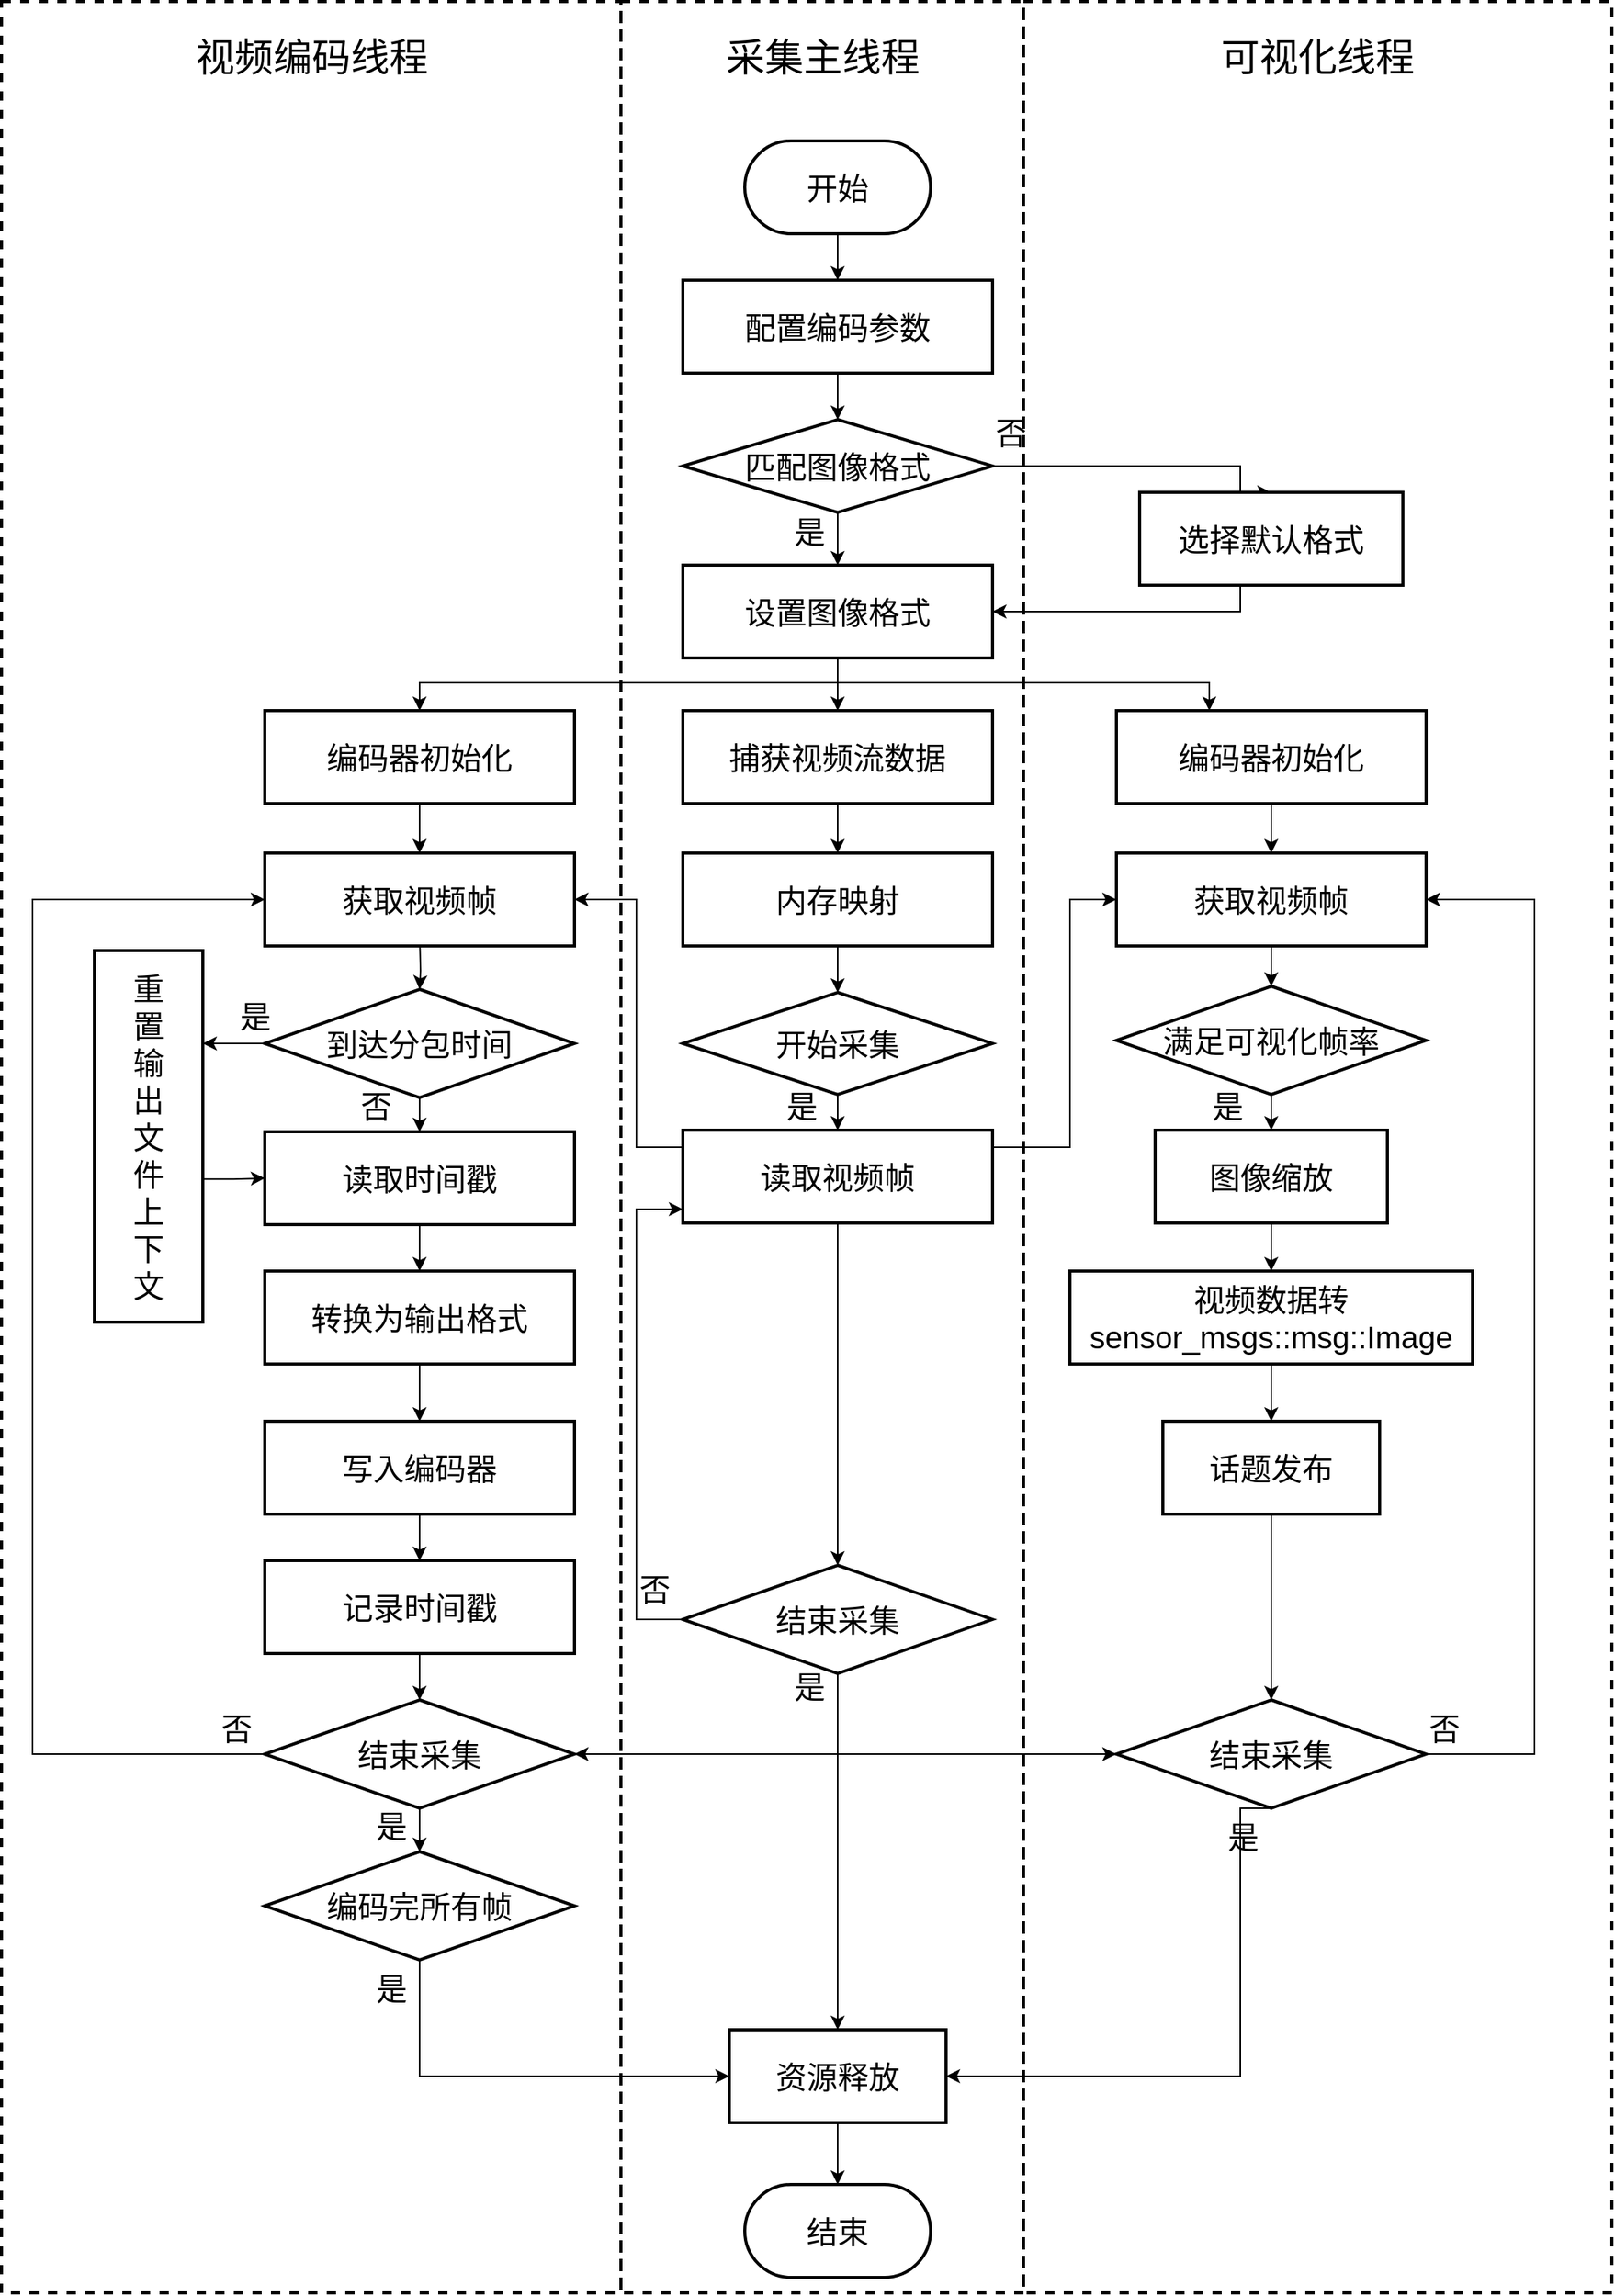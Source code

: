 <mxfile version="24.8.4">
  <diagram name="Page-1" id="8ce9d11a-91a2-4d17-14d8-a56ed91bf033">
    <mxGraphModel dx="1589" dy="1589" grid="1" gridSize="10" guides="1" tooltips="1" connect="1" arrows="1" fold="1" page="1" pageScale="1" pageWidth="1100" pageHeight="850" background="none" math="0" shadow="0">
      <root>
        <mxCell id="0" />
        <mxCell id="1" parent="0" />
        <mxCell id="weSE7msi0w5FCW2EHT-m-3" value="" style="edgeStyle=orthogonalEdgeStyle;rounded=0;orthogonalLoop=1;jettySize=auto;html=1;entryX=0.5;entryY=0;entryDx=0;entryDy=0;fontSize=20;" edge="1" parent="1" source="weSE7msi0w5FCW2EHT-m-1" target="weSE7msi0w5FCW2EHT-m-4">
          <mxGeometry relative="1" as="geometry">
            <mxPoint x="530" y="190" as="targetPoint" />
          </mxGeometry>
        </mxCell>
        <mxCell id="weSE7msi0w5FCW2EHT-m-1" value="&lt;font style=&quot;font-size: 20px;&quot;&gt;开始&lt;/font&gt;" style="rounded=1;whiteSpace=wrap;html=1;arcSize=50;strokeWidth=2;fontSize=20;" vertex="1" parent="1">
          <mxGeometry x="510" y="110" width="120" height="60" as="geometry" />
        </mxCell>
        <mxCell id="weSE7msi0w5FCW2EHT-m-51" value="" style="edgeStyle=orthogonalEdgeStyle;rounded=0;orthogonalLoop=1;jettySize=auto;html=1;entryX=0.5;entryY=0;entryDx=0;entryDy=0;" edge="1" parent="1" source="weSE7msi0w5FCW2EHT-m-4" target="weSE7msi0w5FCW2EHT-m-24">
          <mxGeometry relative="1" as="geometry">
            <mxPoint x="570.059" y="200" as="targetPoint" />
          </mxGeometry>
        </mxCell>
        <mxCell id="weSE7msi0w5FCW2EHT-m-4" value="&lt;font style=&quot;font-size: 20px;&quot;&gt;配置编码参数&lt;/font&gt;" style="rounded=0;whiteSpace=wrap;html=1;strokeWidth=2;fontSize=20;" vertex="1" parent="1">
          <mxGeometry x="470" y="200" width="200" height="60" as="geometry" />
        </mxCell>
        <mxCell id="weSE7msi0w5FCW2EHT-m-26" value="" style="edgeStyle=orthogonalEdgeStyle;rounded=0;orthogonalLoop=1;jettySize=auto;html=1;entryX=0.5;entryY=0;entryDx=0;entryDy=0;" edge="1" parent="1" source="weSE7msi0w5FCW2EHT-m-24" target="weSE7msi0w5FCW2EHT-m-27">
          <mxGeometry relative="1" as="geometry">
            <mxPoint x="570" y="450" as="targetPoint" />
          </mxGeometry>
        </mxCell>
        <mxCell id="weSE7msi0w5FCW2EHT-m-53" value="" style="edgeStyle=orthogonalEdgeStyle;rounded=0;orthogonalLoop=1;jettySize=auto;html=1;entryX=0.5;entryY=0;entryDx=0;entryDy=0;exitX=1;exitY=0.5;exitDx=0;exitDy=0;" edge="1" parent="1" source="weSE7msi0w5FCW2EHT-m-24" target="weSE7msi0w5FCW2EHT-m-28">
          <mxGeometry relative="1" as="geometry">
            <mxPoint x="690" y="320" as="sourcePoint" />
            <Array as="points">
              <mxPoint x="830" y="320" />
            </Array>
          </mxGeometry>
        </mxCell>
        <mxCell id="weSE7msi0w5FCW2EHT-m-24" value="&lt;span style=&quot;font-size: 20px;&quot;&gt;匹配图像格式&lt;/span&gt;" style="rhombus;whiteSpace=wrap;html=1;strokeWidth=2;" vertex="1" parent="1">
          <mxGeometry x="470" y="290" width="200" height="60" as="geometry" />
        </mxCell>
        <mxCell id="weSE7msi0w5FCW2EHT-m-33" value="" style="edgeStyle=orthogonalEdgeStyle;rounded=0;orthogonalLoop=1;jettySize=auto;html=1;entryX=0.5;entryY=0;entryDx=0;entryDy=0;" edge="1" parent="1" target="weSE7msi0w5FCW2EHT-m-32">
          <mxGeometry relative="1" as="geometry">
            <mxPoint x="570" y="450" as="sourcePoint" />
            <Array as="points">
              <mxPoint x="570" y="460" />
              <mxPoint x="570" y="460" />
            </Array>
          </mxGeometry>
        </mxCell>
        <mxCell id="weSE7msi0w5FCW2EHT-m-49" value="" style="edgeStyle=orthogonalEdgeStyle;rounded=0;orthogonalLoop=1;jettySize=auto;html=1;" edge="1" parent="1" target="weSE7msi0w5FCW2EHT-m-45">
          <mxGeometry relative="1" as="geometry">
            <mxPoint x="570" y="450" as="sourcePoint" />
            <Array as="points">
              <mxPoint x="570" y="460" />
              <mxPoint x="810" y="460" />
            </Array>
          </mxGeometry>
        </mxCell>
        <mxCell id="weSE7msi0w5FCW2EHT-m-50" value="" style="edgeStyle=orthogonalEdgeStyle;rounded=0;orthogonalLoop=1;jettySize=auto;html=1;entryX=0.5;entryY=0;entryDx=0;entryDy=0;" edge="1" parent="1" target="weSE7msi0w5FCW2EHT-m-42">
          <mxGeometry relative="1" as="geometry">
            <mxPoint x="570" y="440" as="sourcePoint" />
            <mxPoint x="150" y="470" as="targetPoint" />
            <Array as="points">
              <mxPoint x="570" y="460" />
              <mxPoint x="300" y="460" />
            </Array>
          </mxGeometry>
        </mxCell>
        <mxCell id="weSE7msi0w5FCW2EHT-m-27" value="设置图像格式" style="rounded=0;whiteSpace=wrap;html=1;strokeWidth=2;fontSize=20;" vertex="1" parent="1">
          <mxGeometry x="470" y="384" width="200" height="60" as="geometry" />
        </mxCell>
        <mxCell id="weSE7msi0w5FCW2EHT-m-31" value="" style="edgeStyle=orthogonalEdgeStyle;rounded=0;orthogonalLoop=1;jettySize=auto;html=1;entryX=1;entryY=0.5;entryDx=0;entryDy=0;exitX=0.5;exitY=1;exitDx=0;exitDy=0;" edge="1" parent="1" source="weSE7msi0w5FCW2EHT-m-28" target="weSE7msi0w5FCW2EHT-m-27">
          <mxGeometry relative="1" as="geometry">
            <mxPoint x="690" y="414" as="targetPoint" />
            <Array as="points">
              <mxPoint x="830" y="414" />
            </Array>
          </mxGeometry>
        </mxCell>
        <mxCell id="weSE7msi0w5FCW2EHT-m-28" value="选择默认格式" style="rounded=0;whiteSpace=wrap;html=1;strokeWidth=2;fontSize=20;" vertex="1" parent="1">
          <mxGeometry x="765" y="337" width="170" height="60" as="geometry" />
        </mxCell>
        <mxCell id="weSE7msi0w5FCW2EHT-m-35" value="" style="edgeStyle=orthogonalEdgeStyle;rounded=0;orthogonalLoop=1;jettySize=auto;html=1;" edge="1" parent="1" source="weSE7msi0w5FCW2EHT-m-32" target="weSE7msi0w5FCW2EHT-m-34">
          <mxGeometry relative="1" as="geometry" />
        </mxCell>
        <mxCell id="weSE7msi0w5FCW2EHT-m-32" value="捕获视频流数据" style="rounded=0;whiteSpace=wrap;html=1;strokeWidth=2;fontSize=20;" vertex="1" parent="1">
          <mxGeometry x="470" y="478" width="200" height="60" as="geometry" />
        </mxCell>
        <mxCell id="weSE7msi0w5FCW2EHT-m-37" value="" style="edgeStyle=orthogonalEdgeStyle;rounded=0;orthogonalLoop=1;jettySize=auto;html=1;entryX=0.5;entryY=0;entryDx=0;entryDy=0;" edge="1" parent="1" source="weSE7msi0w5FCW2EHT-m-34" target="weSE7msi0w5FCW2EHT-m-38">
          <mxGeometry relative="1" as="geometry">
            <mxPoint x="570" y="693" as="targetPoint" />
          </mxGeometry>
        </mxCell>
        <mxCell id="weSE7msi0w5FCW2EHT-m-34" value="内存映射" style="rounded=0;whiteSpace=wrap;html=1;strokeWidth=2;fontSize=20;" vertex="1" parent="1">
          <mxGeometry x="470" y="570" width="200" height="60" as="geometry" />
        </mxCell>
        <mxCell id="weSE7msi0w5FCW2EHT-m-40" value="" style="edgeStyle=orthogonalEdgeStyle;rounded=0;orthogonalLoop=1;jettySize=auto;html=1;entryX=0.5;entryY=0;entryDx=0;entryDy=0;" edge="1" parent="1" source="weSE7msi0w5FCW2EHT-m-38" target="weSE7msi0w5FCW2EHT-m-41">
          <mxGeometry relative="1" as="geometry">
            <mxPoint x="570" y="813" as="targetPoint" />
          </mxGeometry>
        </mxCell>
        <mxCell id="weSE7msi0w5FCW2EHT-m-38" value="&lt;span style=&quot;font-size: 20px;&quot;&gt;开始采集&lt;/span&gt;" style="rhombus;whiteSpace=wrap;html=1;strokeWidth=2;" vertex="1" parent="1">
          <mxGeometry x="470" y="660" width="200" height="66" as="geometry" />
        </mxCell>
        <mxCell id="weSE7msi0w5FCW2EHT-m-62" value="" style="edgeStyle=orthogonalEdgeStyle;rounded=0;orthogonalLoop=1;jettySize=auto;html=1;entryX=0;entryY=0.5;entryDx=0;entryDy=0;" edge="1" parent="1" source="weSE7msi0w5FCW2EHT-m-41" target="weSE7msi0w5FCW2EHT-m-109">
          <mxGeometry relative="1" as="geometry">
            <Array as="points">
              <mxPoint x="720" y="760" />
              <mxPoint x="720" y="600" />
            </Array>
          </mxGeometry>
        </mxCell>
        <mxCell id="weSE7msi0w5FCW2EHT-m-76" value="" style="edgeStyle=orthogonalEdgeStyle;rounded=0;orthogonalLoop=1;jettySize=auto;html=1;entryX=1;entryY=0.5;entryDx=0;entryDy=0;" edge="1" parent="1" source="weSE7msi0w5FCW2EHT-m-41" target="weSE7msi0w5FCW2EHT-m-107">
          <mxGeometry relative="1" as="geometry">
            <Array as="points">
              <mxPoint x="440" y="760" />
              <mxPoint x="440" y="600" />
            </Array>
          </mxGeometry>
        </mxCell>
        <mxCell id="weSE7msi0w5FCW2EHT-m-78" value="" style="edgeStyle=orthogonalEdgeStyle;rounded=0;orthogonalLoop=1;jettySize=auto;html=1;entryX=0.5;entryY=0;entryDx=0;entryDy=0;" edge="1" parent="1" source="weSE7msi0w5FCW2EHT-m-41" target="weSE7msi0w5FCW2EHT-m-79">
          <mxGeometry relative="1" as="geometry">
            <mxPoint x="570" y="898" as="targetPoint" />
          </mxGeometry>
        </mxCell>
        <mxCell id="weSE7msi0w5FCW2EHT-m-41" value="读取视频帧" style="rounded=0;whiteSpace=wrap;html=1;strokeWidth=2;fontSize=20;" vertex="1" parent="1">
          <mxGeometry x="470" y="749" width="200" height="60" as="geometry" />
        </mxCell>
        <mxCell id="weSE7msi0w5FCW2EHT-m-69" value="" style="edgeStyle=orthogonalEdgeStyle;rounded=0;orthogonalLoop=1;jettySize=auto;html=1;" edge="1" parent="1" target="weSE7msi0w5FCW2EHT-m-70">
          <mxGeometry relative="1" as="geometry">
            <mxPoint x="300.059" y="625" as="sourcePoint" />
            <mxPoint x="300.059" y="657" as="targetPoint" />
          </mxGeometry>
        </mxCell>
        <mxCell id="weSE7msi0w5FCW2EHT-m-108" value="" style="edgeStyle=orthogonalEdgeStyle;rounded=0;orthogonalLoop=1;jettySize=auto;html=1;" edge="1" parent="1" source="weSE7msi0w5FCW2EHT-m-42" target="weSE7msi0w5FCW2EHT-m-107">
          <mxGeometry relative="1" as="geometry" />
        </mxCell>
        <mxCell id="weSE7msi0w5FCW2EHT-m-42" value="&lt;font style=&quot;font-size: 20px;&quot;&gt;编码器&lt;/font&gt;&lt;span style=&quot;font-size: 20px;&quot;&gt;初始化&lt;/span&gt;" style="rounded=0;whiteSpace=wrap;html=1;strokeWidth=2;fontSize=20;" vertex="1" parent="1">
          <mxGeometry x="200" y="478" width="200" height="60" as="geometry" />
        </mxCell>
        <mxCell id="weSE7msi0w5FCW2EHT-m-110" value="" style="edgeStyle=orthogonalEdgeStyle;rounded=0;orthogonalLoop=1;jettySize=auto;html=1;" edge="1" parent="1" source="weSE7msi0w5FCW2EHT-m-45" target="weSE7msi0w5FCW2EHT-m-109">
          <mxGeometry relative="1" as="geometry" />
        </mxCell>
        <mxCell id="weSE7msi0w5FCW2EHT-m-45" value="&lt;font style=&quot;font-size: 20px;&quot;&gt;编码器&lt;/font&gt;&lt;span style=&quot;font-size: 20px;&quot;&gt;初始化&lt;/span&gt;" style="rounded=0;whiteSpace=wrap;html=1;strokeWidth=2;fontSize=20;" vertex="1" parent="1">
          <mxGeometry x="750" y="478" width="200" height="60" as="geometry" />
        </mxCell>
        <mxCell id="weSE7msi0w5FCW2EHT-m-65" value="" style="edgeStyle=orthogonalEdgeStyle;rounded=0;orthogonalLoop=1;jettySize=auto;html=1;" edge="1" parent="1" source="weSE7msi0w5FCW2EHT-m-54" target="weSE7msi0w5FCW2EHT-m-57">
          <mxGeometry relative="1" as="geometry" />
        </mxCell>
        <mxCell id="weSE7msi0w5FCW2EHT-m-54" value="图像缩放" style="rounded=0;whiteSpace=wrap;html=1;strokeWidth=2;fontSize=20;" vertex="1" parent="1">
          <mxGeometry x="775" y="749" width="150" height="60" as="geometry" />
        </mxCell>
        <mxCell id="weSE7msi0w5FCW2EHT-m-67" value="" style="edgeStyle=orthogonalEdgeStyle;rounded=0;orthogonalLoop=1;jettySize=auto;html=1;" edge="1" parent="1" source="weSE7msi0w5FCW2EHT-m-57" target="weSE7msi0w5FCW2EHT-m-66">
          <mxGeometry relative="1" as="geometry" />
        </mxCell>
        <mxCell id="weSE7msi0w5FCW2EHT-m-57" value="视频数据转sensor_msgs::msg::Image" style="rounded=0;whiteSpace=wrap;html=1;strokeWidth=2;fontSize=20;" vertex="1" parent="1">
          <mxGeometry x="720" y="840" width="260" height="60" as="geometry" />
        </mxCell>
        <mxCell id="weSE7msi0w5FCW2EHT-m-63" value="" style="edgeStyle=orthogonalEdgeStyle;rounded=0;orthogonalLoop=1;jettySize=auto;html=1;entryX=0.5;entryY=0;entryDx=0;entryDy=0;" edge="1" parent="1" source="weSE7msi0w5FCW2EHT-m-61" target="weSE7msi0w5FCW2EHT-m-54">
          <mxGeometry relative="1" as="geometry">
            <mxPoint x="870" y="746" as="targetPoint" />
          </mxGeometry>
        </mxCell>
        <mxCell id="weSE7msi0w5FCW2EHT-m-61" value="&lt;span style=&quot;font-size: 20px;&quot;&gt;满足可视化帧率&lt;/span&gt;" style="rhombus;whiteSpace=wrap;html=1;strokeWidth=2;" vertex="1" parent="1">
          <mxGeometry x="750" y="656" width="200" height="70" as="geometry" />
        </mxCell>
        <mxCell id="weSE7msi0w5FCW2EHT-m-100" value="" style="edgeStyle=orthogonalEdgeStyle;rounded=0;orthogonalLoop=1;jettySize=auto;html=1;entryX=0.5;entryY=0;entryDx=0;entryDy=0;" edge="1" parent="1" source="weSE7msi0w5FCW2EHT-m-66" target="weSE7msi0w5FCW2EHT-m-101">
          <mxGeometry relative="1" as="geometry">
            <mxPoint x="850" y="1056" as="targetPoint" />
          </mxGeometry>
        </mxCell>
        <mxCell id="weSE7msi0w5FCW2EHT-m-66" value="话题发布" style="rounded=0;whiteSpace=wrap;html=1;strokeWidth=2;fontSize=20;" vertex="1" parent="1">
          <mxGeometry x="780" y="937" width="140" height="60" as="geometry" />
        </mxCell>
        <mxCell id="weSE7msi0w5FCW2EHT-m-72" value="" style="edgeStyle=orthogonalEdgeStyle;rounded=0;orthogonalLoop=1;jettySize=auto;html=1;entryX=0.5;entryY=0;entryDx=0;entryDy=0;" edge="1" parent="1" source="weSE7msi0w5FCW2EHT-m-70" target="weSE7msi0w5FCW2EHT-m-73">
          <mxGeometry relative="1" as="geometry">
            <mxPoint x="300" y="802" as="targetPoint" />
          </mxGeometry>
        </mxCell>
        <mxCell id="weSE7msi0w5FCW2EHT-m-119" value="" style="edgeStyle=orthogonalEdgeStyle;rounded=0;orthogonalLoop=1;jettySize=auto;html=1;entryX=1;entryY=0.25;entryDx=0;entryDy=0;" edge="1" parent="1" source="weSE7msi0w5FCW2EHT-m-70" target="weSE7msi0w5FCW2EHT-m-93">
          <mxGeometry relative="1" as="geometry" />
        </mxCell>
        <mxCell id="weSE7msi0w5FCW2EHT-m-70" value="&lt;span style=&quot;font-size: 20px;&quot;&gt;到达分包时间&lt;/span&gt;" style="rhombus;whiteSpace=wrap;html=1;strokeWidth=2;" vertex="1" parent="1">
          <mxGeometry x="200" y="658" width="200" height="70" as="geometry" />
        </mxCell>
        <mxCell id="weSE7msi0w5FCW2EHT-m-75" value="" style="edgeStyle=orthogonalEdgeStyle;rounded=0;orthogonalLoop=1;jettySize=auto;html=1;" edge="1" parent="1" source="weSE7msi0w5FCW2EHT-m-73" target="weSE7msi0w5FCW2EHT-m-74">
          <mxGeometry relative="1" as="geometry" />
        </mxCell>
        <mxCell id="weSE7msi0w5FCW2EHT-m-73" value="读取时间戳" style="rounded=0;whiteSpace=wrap;html=1;strokeWidth=2;fontSize=20;" vertex="1" parent="1">
          <mxGeometry x="200" y="750" width="200" height="60" as="geometry" />
        </mxCell>
        <mxCell id="weSE7msi0w5FCW2EHT-m-88" value="" style="edgeStyle=orthogonalEdgeStyle;rounded=0;orthogonalLoop=1;jettySize=auto;html=1;" edge="1" parent="1" source="weSE7msi0w5FCW2EHT-m-74" target="weSE7msi0w5FCW2EHT-m-87">
          <mxGeometry relative="1" as="geometry" />
        </mxCell>
        <mxCell id="weSE7msi0w5FCW2EHT-m-74" value="转换为输出格式" style="rounded=0;whiteSpace=wrap;html=1;strokeWidth=2;fontSize=20;" vertex="1" parent="1">
          <mxGeometry x="200" y="840" width="200" height="60" as="geometry" />
        </mxCell>
        <mxCell id="weSE7msi0w5FCW2EHT-m-81" value="" style="edgeStyle=orthogonalEdgeStyle;rounded=0;orthogonalLoop=1;jettySize=auto;html=1;" edge="1" parent="1" source="weSE7msi0w5FCW2EHT-m-79" target="weSE7msi0w5FCW2EHT-m-82">
          <mxGeometry relative="1" as="geometry">
            <mxPoint x="570" y="1180" as="targetPoint" />
          </mxGeometry>
        </mxCell>
        <mxCell id="weSE7msi0w5FCW2EHT-m-96" value="" style="edgeStyle=orthogonalEdgeStyle;rounded=0;orthogonalLoop=1;jettySize=auto;html=1;exitX=0;exitY=0.5;exitDx=0;exitDy=0;" edge="1" parent="1" source="weSE7msi0w5FCW2EHT-m-79">
          <mxGeometry relative="1" as="geometry">
            <mxPoint x="470" y="800" as="targetPoint" />
            <Array as="points">
              <mxPoint x="440" y="1065" />
              <mxPoint x="440" y="800" />
            </Array>
          </mxGeometry>
        </mxCell>
        <mxCell id="weSE7msi0w5FCW2EHT-m-126" value="" style="edgeStyle=orthogonalEdgeStyle;rounded=0;orthogonalLoop=1;jettySize=auto;html=1;entryX=1;entryY=0.5;entryDx=0;entryDy=0;" edge="1" parent="1" source="weSE7msi0w5FCW2EHT-m-79" target="weSE7msi0w5FCW2EHT-m-102">
          <mxGeometry relative="1" as="geometry">
            <Array as="points">
              <mxPoint x="570" y="1152" />
            </Array>
          </mxGeometry>
        </mxCell>
        <mxCell id="weSE7msi0w5FCW2EHT-m-128" value="" style="edgeStyle=orthogonalEdgeStyle;rounded=0;orthogonalLoop=1;jettySize=auto;html=1;entryX=0;entryY=0.5;entryDx=0;entryDy=0;exitX=0.5;exitY=1;exitDx=0;exitDy=0;" edge="1" parent="1" source="weSE7msi0w5FCW2EHT-m-79" target="weSE7msi0w5FCW2EHT-m-101">
          <mxGeometry relative="1" as="geometry">
            <mxPoint x="750" y="1065" as="targetPoint" />
          </mxGeometry>
        </mxCell>
        <mxCell id="weSE7msi0w5FCW2EHT-m-79" value="&lt;span style=&quot;font-size: 20px;&quot;&gt;结束采集&lt;/span&gt;" style="rhombus;whiteSpace=wrap;html=1;strokeWidth=2;" vertex="1" parent="1">
          <mxGeometry x="470" y="1030" width="200" height="70" as="geometry" />
        </mxCell>
        <mxCell id="weSE7msi0w5FCW2EHT-m-86" value="" style="edgeStyle=orthogonalEdgeStyle;rounded=0;orthogonalLoop=1;jettySize=auto;html=1;" edge="1" parent="1" source="weSE7msi0w5FCW2EHT-m-82" target="weSE7msi0w5FCW2EHT-m-85">
          <mxGeometry relative="1" as="geometry" />
        </mxCell>
        <mxCell id="weSE7msi0w5FCW2EHT-m-82" value="资源释放" style="rounded=0;whiteSpace=wrap;html=1;strokeWidth=2;fontSize=20;" vertex="1" parent="1">
          <mxGeometry x="500" y="1330" width="140" height="60" as="geometry" />
        </mxCell>
        <mxCell id="weSE7msi0w5FCW2EHT-m-85" value="&lt;font style=&quot;font-size: 20px;&quot;&gt;结束&lt;/font&gt;" style="rounded=1;whiteSpace=wrap;html=1;arcSize=50;strokeWidth=2;fontSize=20;" vertex="1" parent="1">
          <mxGeometry x="510" y="1430" width="120" height="60" as="geometry" />
        </mxCell>
        <mxCell id="weSE7msi0w5FCW2EHT-m-98" value="" style="edgeStyle=orthogonalEdgeStyle;rounded=0;orthogonalLoop=1;jettySize=auto;html=1;" edge="1" parent="1" source="weSE7msi0w5FCW2EHT-m-87" target="weSE7msi0w5FCW2EHT-m-97">
          <mxGeometry relative="1" as="geometry" />
        </mxCell>
        <mxCell id="weSE7msi0w5FCW2EHT-m-87" value="写入编码器" style="rounded=0;whiteSpace=wrap;html=1;strokeWidth=2;fontSize=20;" vertex="1" parent="1">
          <mxGeometry x="200" y="937" width="200" height="60" as="geometry" />
        </mxCell>
        <mxCell id="weSE7msi0w5FCW2EHT-m-116" value="" style="edgeStyle=orthogonalEdgeStyle;rounded=0;orthogonalLoop=1;jettySize=auto;html=1;exitX=1.001;exitY=0.615;exitDx=0;exitDy=0;exitPerimeter=0;" edge="1" parent="1" source="weSE7msi0w5FCW2EHT-m-93" target="weSE7msi0w5FCW2EHT-m-73">
          <mxGeometry relative="1" as="geometry">
            <mxPoint x="161" y="781" as="sourcePoint" />
          </mxGeometry>
        </mxCell>
        <mxCell id="weSE7msi0w5FCW2EHT-m-93" value="重&lt;div&gt;置&lt;/div&gt;&lt;div&gt;输&lt;/div&gt;&lt;div&gt;出&lt;/div&gt;&lt;div&gt;文&lt;/div&gt;&lt;div&gt;件&lt;/div&gt;&lt;div&gt;上&lt;/div&gt;&lt;div&gt;下&lt;/div&gt;&lt;div&gt;文&lt;/div&gt;" style="rounded=0;whiteSpace=wrap;html=1;strokeWidth=2;fontSize=20;" vertex="1" parent="1">
          <mxGeometry x="90" y="633" width="70" height="240" as="geometry" />
        </mxCell>
        <mxCell id="weSE7msi0w5FCW2EHT-m-103" value="" style="edgeStyle=orthogonalEdgeStyle;rounded=0;orthogonalLoop=1;jettySize=auto;html=1;" edge="1" parent="1" source="weSE7msi0w5FCW2EHT-m-97" target="weSE7msi0w5FCW2EHT-m-102">
          <mxGeometry relative="1" as="geometry" />
        </mxCell>
        <mxCell id="weSE7msi0w5FCW2EHT-m-97" value="记录时间戳" style="rounded=0;whiteSpace=wrap;html=1;strokeWidth=2;fontSize=20;" vertex="1" parent="1">
          <mxGeometry x="200" y="1027" width="200" height="60" as="geometry" />
        </mxCell>
        <mxCell id="weSE7msi0w5FCW2EHT-m-123" value="" style="edgeStyle=orthogonalEdgeStyle;rounded=0;orthogonalLoop=1;jettySize=auto;html=1;exitX=0.5;exitY=1;exitDx=0;exitDy=0;entryX=1;entryY=0.5;entryDx=0;entryDy=0;" edge="1" parent="1" source="weSE7msi0w5FCW2EHT-m-101" target="weSE7msi0w5FCW2EHT-m-82">
          <mxGeometry relative="1" as="geometry">
            <mxPoint x="570" y="1330" as="targetPoint" />
            <Array as="points">
              <mxPoint x="830" y="1360" />
            </Array>
          </mxGeometry>
        </mxCell>
        <mxCell id="weSE7msi0w5FCW2EHT-m-125" value="" style="edgeStyle=orthogonalEdgeStyle;rounded=0;orthogonalLoop=1;jettySize=auto;html=1;entryX=1;entryY=0.5;entryDx=0;entryDy=0;exitX=1;exitY=0.5;exitDx=0;exitDy=0;" edge="1" parent="1" source="weSE7msi0w5FCW2EHT-m-101" target="weSE7msi0w5FCW2EHT-m-109">
          <mxGeometry relative="1" as="geometry">
            <mxPoint x="1030" y="1065" as="targetPoint" />
            <Array as="points">
              <mxPoint x="1020" y="1152" />
              <mxPoint x="1020" y="600" />
            </Array>
          </mxGeometry>
        </mxCell>
        <mxCell id="weSE7msi0w5FCW2EHT-m-101" value="&lt;span style=&quot;font-size: 20px;&quot;&gt;结束采集&lt;/span&gt;" style="rhombus;whiteSpace=wrap;html=1;strokeWidth=2;" vertex="1" parent="1">
          <mxGeometry x="750" y="1117" width="200" height="70" as="geometry" />
        </mxCell>
        <mxCell id="weSE7msi0w5FCW2EHT-m-105" value="" style="edgeStyle=orthogonalEdgeStyle;rounded=0;orthogonalLoop=1;jettySize=auto;html=1;" edge="1" parent="1" source="weSE7msi0w5FCW2EHT-m-102" target="weSE7msi0w5FCW2EHT-m-104">
          <mxGeometry relative="1" as="geometry" />
        </mxCell>
        <mxCell id="weSE7msi0w5FCW2EHT-m-113" value="" style="edgeStyle=orthogonalEdgeStyle;rounded=0;orthogonalLoop=1;jettySize=auto;html=1;entryX=0;entryY=0.5;entryDx=0;entryDy=0;" edge="1" parent="1" source="weSE7msi0w5FCW2EHT-m-102" target="weSE7msi0w5FCW2EHT-m-107">
          <mxGeometry relative="1" as="geometry">
            <mxPoint x="120" y="1152" as="targetPoint" />
            <Array as="points">
              <mxPoint x="50" y="1152" />
              <mxPoint x="50" y="600" />
            </Array>
          </mxGeometry>
        </mxCell>
        <mxCell id="weSE7msi0w5FCW2EHT-m-102" value="&lt;span style=&quot;font-size: 20px;&quot;&gt;结束采集&lt;/span&gt;" style="rhombus;whiteSpace=wrap;html=1;strokeWidth=2;" vertex="1" parent="1">
          <mxGeometry x="200" y="1117" width="200" height="70" as="geometry" />
        </mxCell>
        <mxCell id="weSE7msi0w5FCW2EHT-m-121" value="" style="edgeStyle=orthogonalEdgeStyle;rounded=0;orthogonalLoop=1;jettySize=auto;html=1;entryX=0;entryY=0.5;entryDx=0;entryDy=0;exitX=0.5;exitY=1;exitDx=0;exitDy=0;" edge="1" parent="1" source="weSE7msi0w5FCW2EHT-m-104" target="weSE7msi0w5FCW2EHT-m-82">
          <mxGeometry relative="1" as="geometry">
            <mxPoint x="470" y="1252" as="targetPoint" />
          </mxGeometry>
        </mxCell>
        <mxCell id="weSE7msi0w5FCW2EHT-m-104" value="&lt;span style=&quot;font-size: 20px;&quot;&gt;编码完所有帧&lt;/span&gt;" style="rhombus;whiteSpace=wrap;html=1;strokeWidth=2;" vertex="1" parent="1">
          <mxGeometry x="200" y="1215" width="200" height="70" as="geometry" />
        </mxCell>
        <mxCell id="weSE7msi0w5FCW2EHT-m-107" value="获取视频帧" style="rounded=0;whiteSpace=wrap;html=1;strokeWidth=2;fontSize=20;" vertex="1" parent="1">
          <mxGeometry x="200" y="570" width="200" height="60" as="geometry" />
        </mxCell>
        <mxCell id="weSE7msi0w5FCW2EHT-m-111" value="" style="edgeStyle=orthogonalEdgeStyle;rounded=0;orthogonalLoop=1;jettySize=auto;html=1;" edge="1" parent="1" source="weSE7msi0w5FCW2EHT-m-109" target="weSE7msi0w5FCW2EHT-m-61">
          <mxGeometry relative="1" as="geometry" />
        </mxCell>
        <mxCell id="weSE7msi0w5FCW2EHT-m-109" value="获取视频帧" style="rounded=0;whiteSpace=wrap;html=1;strokeWidth=2;fontSize=20;" vertex="1" parent="1">
          <mxGeometry x="750" y="570" width="200" height="60" as="geometry" />
        </mxCell>
        <mxCell id="weSE7msi0w5FCW2EHT-m-129" value="&lt;div style=&quot;text-align: center;&quot;&gt;&lt;span style=&quot;background-color: initial; font-size: 20px;&quot;&gt;是&lt;/span&gt;&lt;/div&gt;" style="text;whiteSpace=wrap;html=1;" vertex="1" parent="1">
          <mxGeometry x="540" y="344" width="30" height="40" as="geometry" />
        </mxCell>
        <mxCell id="weSE7msi0w5FCW2EHT-m-130" value="&lt;div style=&quot;text-align: center;&quot;&gt;&lt;span style=&quot;background-color: initial; font-size: 20px;&quot;&gt;是&lt;/span&gt;&lt;/div&gt;" style="text;whiteSpace=wrap;html=1;" vertex="1" parent="1">
          <mxGeometry x="535" y="715" width="30" height="40" as="geometry" />
        </mxCell>
        <mxCell id="weSE7msi0w5FCW2EHT-m-131" value="&lt;div style=&quot;text-align: center;&quot;&gt;&lt;span style=&quot;background-color: initial; font-size: 20px;&quot;&gt;是&lt;/span&gt;&lt;/div&gt;" style="text;whiteSpace=wrap;html=1;" vertex="1" parent="1">
          <mxGeometry x="810" y="715" width="30" height="40" as="geometry" />
        </mxCell>
        <mxCell id="weSE7msi0w5FCW2EHT-m-132" value="&lt;div style=&quot;text-align: center;&quot;&gt;&lt;span style=&quot;background-color: initial; font-size: 20px;&quot;&gt;是&lt;/span&gt;&lt;/div&gt;" style="text;whiteSpace=wrap;html=1;" vertex="1" parent="1">
          <mxGeometry x="540" y="1090" width="30" height="40" as="geometry" />
        </mxCell>
        <mxCell id="weSE7msi0w5FCW2EHT-m-133" value="&lt;div style=&quot;text-align: center;&quot;&gt;&lt;span style=&quot;background-color: initial; font-size: 20px;&quot;&gt;是&lt;/span&gt;&lt;/div&gt;" style="text;whiteSpace=wrap;html=1;" vertex="1" parent="1">
          <mxGeometry x="820" y="1187" width="30" height="40" as="geometry" />
        </mxCell>
        <mxCell id="weSE7msi0w5FCW2EHT-m-134" value="&lt;div style=&quot;text-align: center;&quot;&gt;&lt;span style=&quot;background-color: initial; font-size: 20px;&quot;&gt;是&lt;/span&gt;&lt;/div&gt;" style="text;whiteSpace=wrap;html=1;" vertex="1" parent="1">
          <mxGeometry x="270" y="1285" width="30" height="40" as="geometry" />
        </mxCell>
        <mxCell id="weSE7msi0w5FCW2EHT-m-135" value="&lt;div style=&quot;text-align: center;&quot;&gt;&lt;span style=&quot;background-color: initial; font-size: 20px;&quot;&gt;是&lt;/span&gt;&lt;/div&gt;" style="text;whiteSpace=wrap;html=1;" vertex="1" parent="1">
          <mxGeometry x="270" y="1180" width="30" height="40" as="geometry" />
        </mxCell>
        <mxCell id="weSE7msi0w5FCW2EHT-m-136" value="&lt;div style=&quot;text-align: center;&quot;&gt;&lt;span style=&quot;background-color: initial; font-size: 20px;&quot;&gt;否&lt;/span&gt;&lt;/div&gt;" style="text;whiteSpace=wrap;html=1;" vertex="1" parent="1">
          <mxGeometry x="950" y="1117" width="30" height="40" as="geometry" />
        </mxCell>
        <mxCell id="weSE7msi0w5FCW2EHT-m-137" value="&lt;div style=&quot;text-align: center;&quot;&gt;&lt;span style=&quot;background-color: initial; font-size: 20px;&quot;&gt;否&lt;/span&gt;&lt;/div&gt;" style="text;whiteSpace=wrap;html=1;" vertex="1" parent="1">
          <mxGeometry x="170" y="1117" width="30" height="40" as="geometry" />
        </mxCell>
        <mxCell id="weSE7msi0w5FCW2EHT-m-138" value="&lt;div style=&quot;text-align: center;&quot;&gt;&lt;span style=&quot;background-color: initial; font-size: 20px;&quot;&gt;否&lt;/span&gt;&lt;/div&gt;" style="text;whiteSpace=wrap;html=1;" vertex="1" parent="1">
          <mxGeometry x="440" y="1027" width="30" height="40" as="geometry" />
        </mxCell>
        <mxCell id="weSE7msi0w5FCW2EHT-m-139" value="&lt;div style=&quot;text-align: center;&quot;&gt;&lt;span style=&quot;background-color: initial; font-size: 20px;&quot;&gt;否&lt;/span&gt;&lt;/div&gt;" style="text;whiteSpace=wrap;html=1;" vertex="1" parent="1">
          <mxGeometry x="260" y="715" width="30" height="40" as="geometry" />
        </mxCell>
        <mxCell id="weSE7msi0w5FCW2EHT-m-140" value="&lt;div style=&quot;text-align: center;&quot;&gt;&lt;span style=&quot;background-color: initial; font-size: 20px;&quot;&gt;否&lt;/span&gt;&lt;/div&gt;" style="text;whiteSpace=wrap;html=1;" vertex="1" parent="1">
          <mxGeometry x="670" y="280" width="30" height="40" as="geometry" />
        </mxCell>
        <mxCell id="weSE7msi0w5FCW2EHT-m-141" value="&lt;div style=&quot;text-align: center;&quot;&gt;&lt;span style=&quot;background-color: initial; font-size: 20px;&quot;&gt;是&lt;/span&gt;&lt;/div&gt;" style="text;whiteSpace=wrap;html=1;" vertex="1" parent="1">
          <mxGeometry x="182" y="657" width="30" height="40" as="geometry" />
        </mxCell>
        <mxCell id="weSE7msi0w5FCW2EHT-m-143" value="" style="rounded=0;whiteSpace=wrap;html=1;fillColor=none;dashed=1;strokeWidth=2;" vertex="1" parent="1">
          <mxGeometry x="30" y="20" width="400" height="1480" as="geometry" />
        </mxCell>
        <mxCell id="weSE7msi0w5FCW2EHT-m-144" value="" style="rounded=0;whiteSpace=wrap;html=1;fillColor=none;dashed=1;strokeWidth=2;" vertex="1" parent="1">
          <mxGeometry x="430" y="20" width="260" height="1480" as="geometry" />
        </mxCell>
        <mxCell id="weSE7msi0w5FCW2EHT-m-145" value="" style="rounded=0;whiteSpace=wrap;html=1;fillColor=none;dashed=1;strokeWidth=2;" vertex="1" parent="1">
          <mxGeometry x="690" y="20" width="380" height="1480" as="geometry" />
        </mxCell>
        <mxCell id="weSE7msi0w5FCW2EHT-m-147" value="&lt;font style=&quot;font-size: 25px;&quot;&gt;采集主线程&lt;/font&gt;" style="text;html=1;align=center;verticalAlign=middle;whiteSpace=wrap;rounded=0;" vertex="1" parent="1">
          <mxGeometry x="478.5" y="40" width="163" height="30" as="geometry" />
        </mxCell>
        <mxCell id="weSE7msi0w5FCW2EHT-m-148" value="&lt;font style=&quot;font-size: 25px;&quot;&gt;视频编码线程&lt;/font&gt;" style="text;html=1;align=center;verticalAlign=middle;whiteSpace=wrap;rounded=0;" vertex="1" parent="1">
          <mxGeometry x="148.5" y="40" width="163" height="30" as="geometry" />
        </mxCell>
        <mxCell id="weSE7msi0w5FCW2EHT-m-149" value="&lt;font style=&quot;font-size: 25px;&quot;&gt;可视化线程&lt;/font&gt;" style="text;html=1;align=center;verticalAlign=middle;whiteSpace=wrap;rounded=0;" vertex="1" parent="1">
          <mxGeometry x="771" y="40" width="218" height="30" as="geometry" />
        </mxCell>
      </root>
    </mxGraphModel>
  </diagram>
</mxfile>
